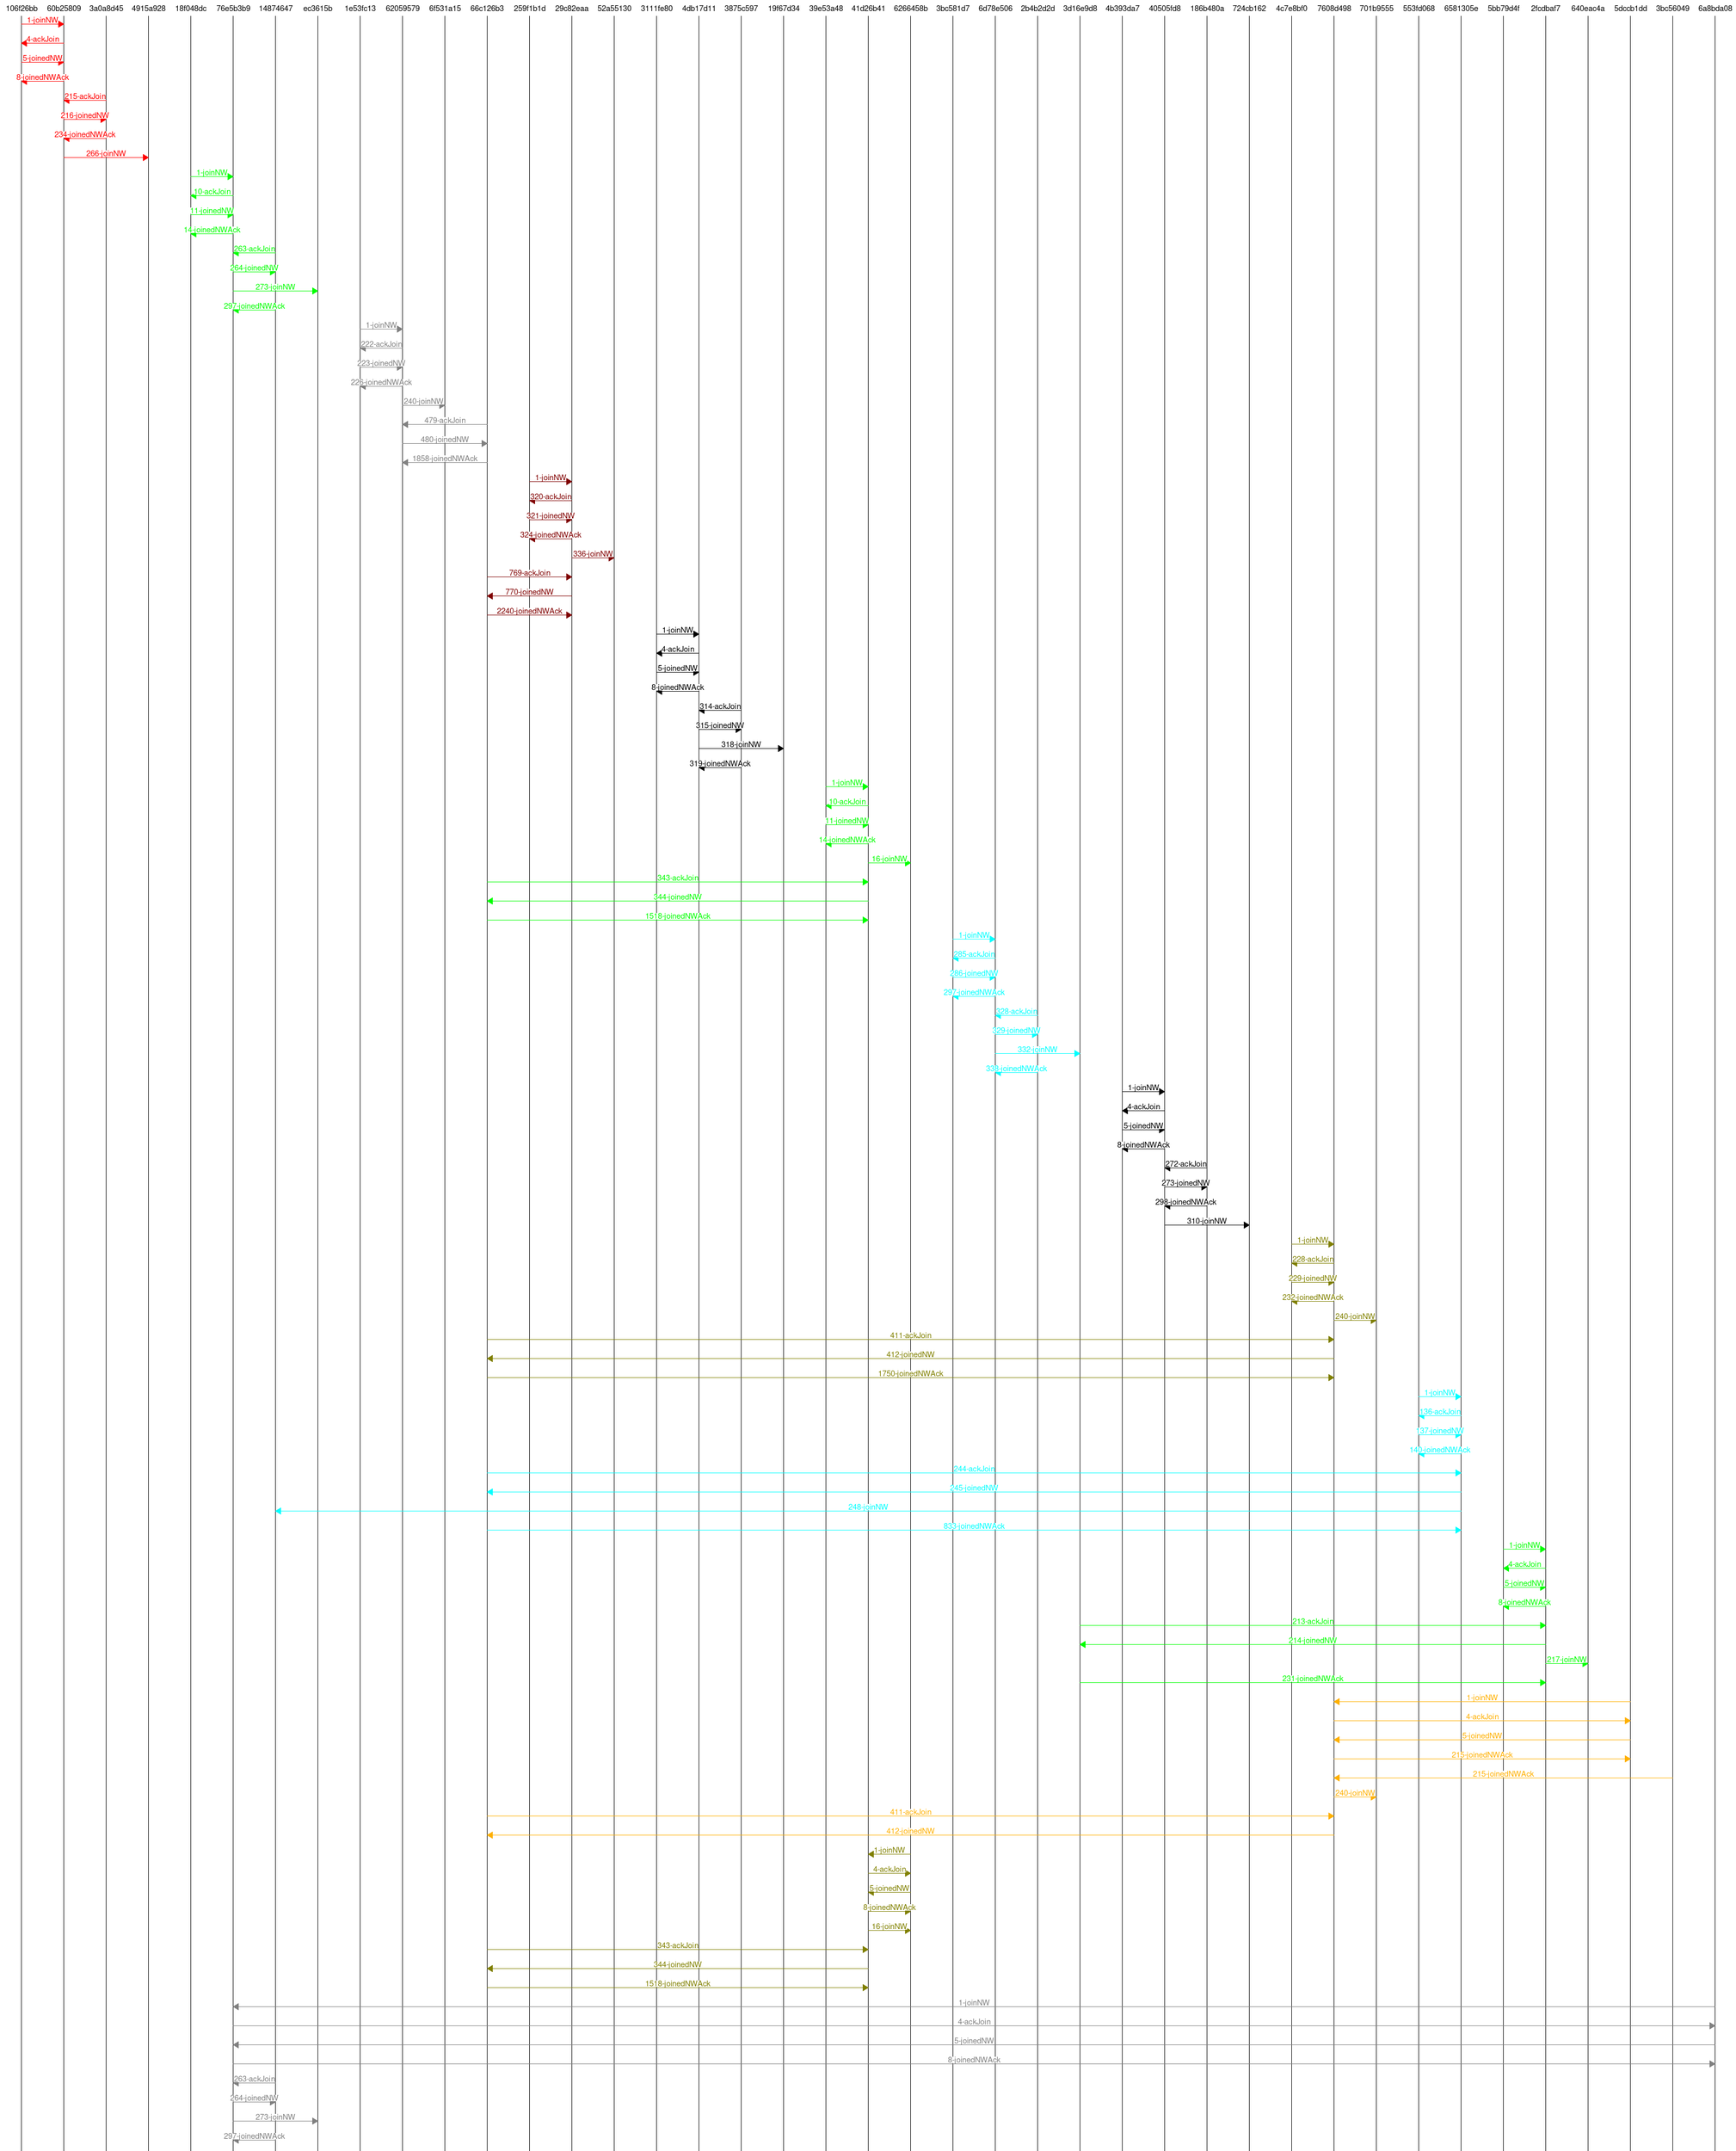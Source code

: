 msc { 
106f26bb,60b25809,3a0a8d45,4915a928,18f048dc,76e5b3b9,14874647,ec3615b,1e53fc13,62059579,6f531a15,66c126b3,259f1b1d,29c82eaa,52a55130,3111fe80,4db17d11,3875c597,19f67d34,39e53a48,41d26b41,6266458b,3bc581d7,6d78e506,2b4b2d2d,3d16e9d8,4b393da7,40505fd8,186b480a,724cb162,4c7e8bf0,7608d498,701b9555,553fd068,6581305e,5bb79d4f,2fcdbaf7,640eac4a,5dccb1dd,3bc56049,6a8bda08;

106f26bb=>60b25809 [label="1-joinNW", textcolor="red", linecolor="red"];
60b25809=>106f26bb [label="4-ackJoin", textcolor="red", linecolor="red"];
106f26bb=>60b25809 [label="5-joinedNW", textcolor="red", linecolor="red"];
60b25809=>106f26bb [label="8-joinedNWAck", textcolor="red", linecolor="red"];
3a0a8d45=>60b25809 [label="215-ackJoin", textcolor="red", linecolor="red"];
60b25809=>3a0a8d45 [label="216-joinedNW", textcolor="red", linecolor="red"];
3a0a8d45=>60b25809 [label="234-joinedNWAck", textcolor="red", linecolor="red"];
60b25809=>4915a928 [label="266-joinNW", textcolor="red", linecolor="red"];
18f048dc=>76e5b3b9 [label="1-joinNW", textcolor="green", linecolor="green"];
76e5b3b9=>18f048dc [label="10-ackJoin", textcolor="green", linecolor="green"];
18f048dc=>76e5b3b9 [label="11-joinedNW", textcolor="green", linecolor="green"];
76e5b3b9=>18f048dc [label="14-joinedNWAck", textcolor="green", linecolor="green"];
14874647=>76e5b3b9 [label="263-ackJoin", textcolor="green", linecolor="green"];
76e5b3b9=>14874647 [label="264-joinedNW", textcolor="green", linecolor="green"];
76e5b3b9=>ec3615b [label="273-joinNW", textcolor="green", linecolor="green"];
14874647=>76e5b3b9 [label="297-joinedNWAck", textcolor="green", linecolor="green"];
1e53fc13=>62059579 [label="1-joinNW", textcolor="gray", linecolor="gray"];
62059579=>1e53fc13 [label="222-ackJoin", textcolor="gray", linecolor="gray"];
1e53fc13=>62059579 [label="223-joinedNW", textcolor="gray", linecolor="gray"];
62059579=>1e53fc13 [label="226-joinedNWAck", textcolor="gray", linecolor="gray"];
62059579=>6f531a15 [label="240-joinNW", textcolor="gray", linecolor="gray"];
66c126b3=>62059579 [label="479-ackJoin", textcolor="gray", linecolor="gray"];
62059579=>66c126b3 [label="480-joinedNW", textcolor="gray", linecolor="gray"];
66c126b3=>62059579 [label="1858-joinedNWAck", textcolor="gray", linecolor="gray"];
259f1b1d=>29c82eaa [label="1-joinNW", textcolor="maroon", linecolor="maroon"];
29c82eaa=>259f1b1d [label="320-ackJoin", textcolor="maroon", linecolor="maroon"];
259f1b1d=>29c82eaa [label="321-joinedNW", textcolor="maroon", linecolor="maroon"];
29c82eaa=>259f1b1d [label="324-joinedNWAck", textcolor="maroon", linecolor="maroon"];
29c82eaa=>52a55130 [label="336-joinNW", textcolor="maroon", linecolor="maroon"];
66c126b3=>29c82eaa [label="769-ackJoin", textcolor="maroon", linecolor="maroon"];
29c82eaa=>66c126b3 [label="770-joinedNW", textcolor="maroon", linecolor="maroon"];
66c126b3=>29c82eaa [label="2240-joinedNWAck", textcolor="maroon", linecolor="maroon"];
3111fe80=>4db17d11 [label="1-joinNW", textcolor="black", linecolor="black"];
4db17d11=>3111fe80 [label="4-ackJoin", textcolor="black", linecolor="black"];
3111fe80=>4db17d11 [label="5-joinedNW", textcolor="black", linecolor="black"];
4db17d11=>3111fe80 [label="8-joinedNWAck", textcolor="black", linecolor="black"];
3875c597=>4db17d11 [label="314-ackJoin", textcolor="black", linecolor="black"];
4db17d11=>3875c597 [label="315-joinedNW", textcolor="black", linecolor="black"];
4db17d11=>19f67d34 [label="318-joinNW", textcolor="black", linecolor="black"];
3875c597=>4db17d11 [label="319-joinedNWAck", textcolor="black", linecolor="black"];
39e53a48=>41d26b41 [label="1-joinNW", textcolor="green", linecolor="green"];
41d26b41=>39e53a48 [label="10-ackJoin", textcolor="green", linecolor="green"];
39e53a48=>41d26b41 [label="11-joinedNW", textcolor="green", linecolor="green"];
41d26b41=>39e53a48 [label="14-joinedNWAck", textcolor="green", linecolor="green"];
41d26b41=>6266458b [label="16-joinNW", textcolor="green", linecolor="green"];
66c126b3=>41d26b41 [label="343-ackJoin", textcolor="green", linecolor="green"];
41d26b41=>66c126b3 [label="344-joinedNW", textcolor="green", linecolor="green"];
66c126b3=>41d26b41 [label="1518-joinedNWAck", textcolor="green", linecolor="green"];
3bc581d7=>6d78e506 [label="1-joinNW", textcolor="aqua", linecolor="aqua"];
6d78e506=>3bc581d7 [label="285-ackJoin", textcolor="aqua", linecolor="aqua"];
3bc581d7=>6d78e506 [label="286-joinedNW", textcolor="aqua", linecolor="aqua"];
6d78e506=>3bc581d7 [label="297-joinedNWAck", textcolor="aqua", linecolor="aqua"];
2b4b2d2d=>6d78e506 [label="328-ackJoin", textcolor="aqua", linecolor="aqua"];
6d78e506=>2b4b2d2d [label="329-joinedNW", textcolor="aqua", linecolor="aqua"];
6d78e506=>3d16e9d8 [label="332-joinNW", textcolor="aqua", linecolor="aqua"];
2b4b2d2d=>6d78e506 [label="338-joinedNWAck", textcolor="aqua", linecolor="aqua"];
4b393da7=>40505fd8 [label="1-joinNW", textcolor="black", linecolor="black"];
40505fd8=>4b393da7 [label="4-ackJoin", textcolor="black", linecolor="black"];
4b393da7=>40505fd8 [label="5-joinedNW", textcolor="black", linecolor="black"];
40505fd8=>4b393da7 [label="8-joinedNWAck", textcolor="black", linecolor="black"];
186b480a=>40505fd8 [label="272-ackJoin", textcolor="black", linecolor="black"];
40505fd8=>186b480a [label="273-joinedNW", textcolor="black", linecolor="black"];
186b480a=>40505fd8 [label="298-joinedNWAck", textcolor="black", linecolor="black"];
40505fd8=>724cb162 [label="310-joinNW", textcolor="black", linecolor="black"];
4c7e8bf0=>7608d498 [label="1-joinNW", textcolor="olive", linecolor="olive"];
7608d498=>4c7e8bf0 [label="228-ackJoin", textcolor="olive", linecolor="olive"];
4c7e8bf0=>7608d498 [label="229-joinedNW", textcolor="olive", linecolor="olive"];
7608d498=>4c7e8bf0 [label="232-joinedNWAck", textcolor="olive", linecolor="olive"];
7608d498=>701b9555 [label="240-joinNW", textcolor="olive", linecolor="olive"];
66c126b3=>7608d498 [label="411-ackJoin", textcolor="olive", linecolor="olive"];
7608d498=>66c126b3 [label="412-joinedNW", textcolor="olive", linecolor="olive"];
66c126b3=>7608d498 [label="1750-joinedNWAck", textcolor="olive", linecolor="olive"];
553fd068=>6581305e [label="1-joinNW", textcolor="aqua", linecolor="aqua"];
6581305e=>553fd068 [label="136-ackJoin", textcolor="aqua", linecolor="aqua"];
553fd068=>6581305e [label="137-joinedNW", textcolor="aqua", linecolor="aqua"];
6581305e=>553fd068 [label="140-joinedNWAck", textcolor="aqua", linecolor="aqua"];
66c126b3=>6581305e [label="244-ackJoin", textcolor="aqua", linecolor="aqua"];
6581305e=>66c126b3 [label="245-joinedNW", textcolor="aqua", linecolor="aqua"];
6581305e=>14874647 [label="248-joinNW", textcolor="aqua", linecolor="aqua"];
66c126b3=>6581305e [label="833-joinedNWAck", textcolor="aqua", linecolor="aqua"];
5bb79d4f=>2fcdbaf7 [label="1-joinNW", textcolor="green", linecolor="green"];
2fcdbaf7=>5bb79d4f [label="4-ackJoin", textcolor="green", linecolor="green"];
5bb79d4f=>2fcdbaf7 [label="5-joinedNW", textcolor="green", linecolor="green"];
2fcdbaf7=>5bb79d4f [label="8-joinedNWAck", textcolor="green", linecolor="green"];
3d16e9d8=>2fcdbaf7 [label="213-ackJoin", textcolor="green", linecolor="green"];
2fcdbaf7=>3d16e9d8 [label="214-joinedNW", textcolor="green", linecolor="green"];
2fcdbaf7=>640eac4a [label="217-joinNW", textcolor="green", linecolor="green"];
3d16e9d8=>2fcdbaf7 [label="231-joinedNWAck", textcolor="green", linecolor="green"];
5dccb1dd=>7608d498 [label="1-joinNW", textcolor="orange", linecolor="orange"];
7608d498=>5dccb1dd [label="4-ackJoin", textcolor="orange", linecolor="orange"];
5dccb1dd=>7608d498 [label="5-joinedNW", textcolor="orange", linecolor="orange"];
7608d498=>5dccb1dd [label="215-joinedNWAck", textcolor="orange", linecolor="orange"];
3bc56049=>7608d498 [label="215-joinedNWAck", textcolor="orange", linecolor="orange"];
7608d498=>701b9555 [label="240-joinNW", textcolor="orange", linecolor="orange"];
66c126b3=>7608d498 [label="411-ackJoin", textcolor="orange", linecolor="orange"];
7608d498=>66c126b3 [label="412-joinedNW", textcolor="orange", linecolor="orange"];
6266458b=>41d26b41 [label="1-joinNW", textcolor="olive", linecolor="olive"];
41d26b41=>6266458b [label="4-ackJoin", textcolor="olive", linecolor="olive"];
6266458b=>41d26b41 [label="5-joinedNW", textcolor="olive", linecolor="olive"];
41d26b41=>6266458b [label="8-joinedNWAck", textcolor="olive", linecolor="olive"];
41d26b41=>6266458b [label="16-joinNW", textcolor="olive", linecolor="olive"];
66c126b3=>41d26b41 [label="343-ackJoin", textcolor="olive", linecolor="olive"];
41d26b41=>66c126b3 [label="344-joinedNW", textcolor="olive", linecolor="olive"];
66c126b3=>41d26b41 [label="1518-joinedNWAck", textcolor="olive", linecolor="olive"];
6a8bda08=>76e5b3b9 [label="1-joinNW", textcolor="gray", linecolor="gray"];
76e5b3b9=>6a8bda08 [label="4-ackJoin", textcolor="gray", linecolor="gray"];
6a8bda08=>76e5b3b9 [label="5-joinedNW", textcolor="gray", linecolor="gray"];
76e5b3b9=>6a8bda08 [label="8-joinedNWAck", textcolor="gray", linecolor="gray"];
14874647=>76e5b3b9 [label="263-ackJoin", textcolor="gray", linecolor="gray"];
76e5b3b9=>14874647 [label="264-joinedNW", textcolor="gray", linecolor="gray"];
76e5b3b9=>ec3615b [label="273-joinNW", textcolor="gray", linecolor="gray"];
14874647=>76e5b3b9 [label="297-joinedNWAck", textcolor="gray", linecolor="gray"];
}
